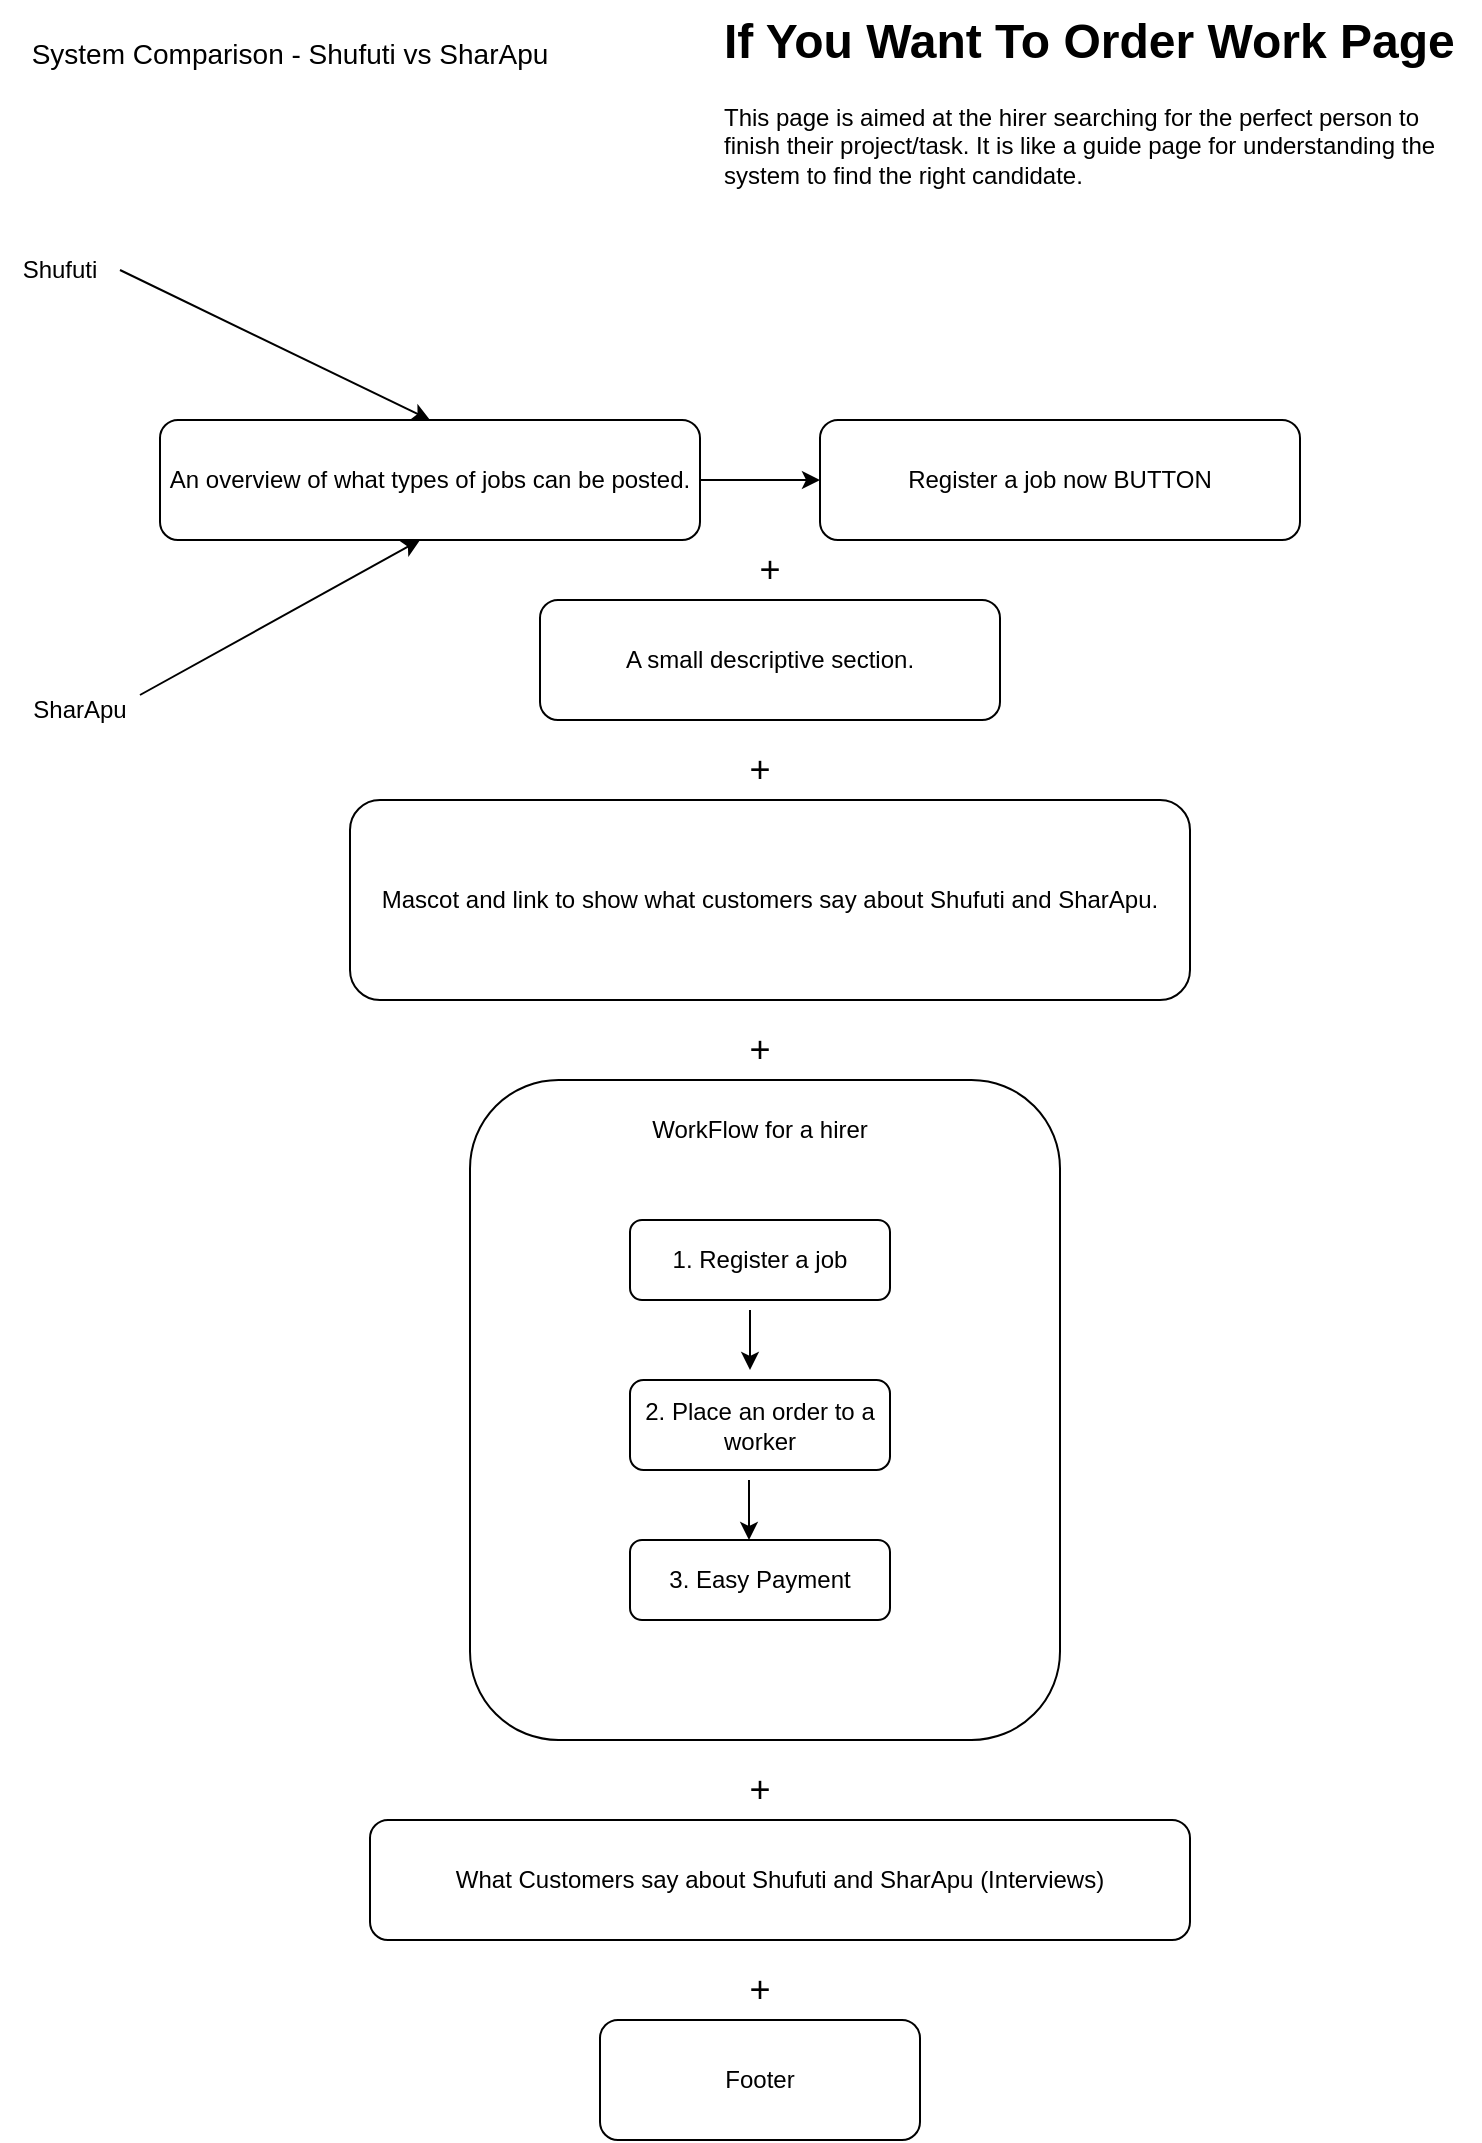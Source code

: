 <mxfile version="26.2.14">
  <diagram name="Page-1" id="x8NNUTHrCzYlAK7q1LZe">
    <mxGraphModel dx="872" dy="473" grid="1" gridSize="10" guides="1" tooltips="1" connect="1" arrows="1" fold="1" page="1" pageScale="1" pageWidth="850" pageHeight="1100" math="0" shadow="0">
      <root>
        <mxCell id="0" />
        <mxCell id="1" parent="0" />
        <mxCell id="6gc3YSvHJvTKcixmaC72-2" value="&lt;font style=&quot;font-size: 14px;&quot;&gt;System Comparison - Shufuti vs SharApu&lt;/font&gt;&lt;div&gt;&lt;font style=&quot;font-size: 14px;&quot;&gt;&lt;br&gt;&lt;/font&gt;&lt;/div&gt;" style="text;html=1;align=center;verticalAlign=middle;whiteSpace=wrap;rounded=0;" vertex="1" parent="1">
          <mxGeometry x="50" y="40" width="270" height="30" as="geometry" />
        </mxCell>
        <mxCell id="6gc3YSvHJvTKcixmaC72-3" value="&lt;h1 style=&quot;margin-top: 0px;&quot;&gt;If You Want To Order Work Page&lt;/h1&gt;&lt;p&gt;This page is aimed at the hirer searching for the perfect person to finish their project/task. It is like a guide page for understanding the system to find the right candidate.&lt;/p&gt;" style="text;html=1;whiteSpace=wrap;overflow=hidden;rounded=0;" vertex="1" parent="1">
          <mxGeometry x="400" y="20" width="380" height="120" as="geometry" />
        </mxCell>
        <mxCell id="6gc3YSvHJvTKcixmaC72-4" value="Shufuti" style="text;html=1;align=center;verticalAlign=middle;whiteSpace=wrap;rounded=0;" vertex="1" parent="1">
          <mxGeometry x="40" y="140" width="60" height="30" as="geometry" />
        </mxCell>
        <mxCell id="6gc3YSvHJvTKcixmaC72-5" value="SharApu" style="text;html=1;align=center;verticalAlign=middle;whiteSpace=wrap;rounded=0;" vertex="1" parent="1">
          <mxGeometry x="50" y="360" width="60" height="30" as="geometry" />
        </mxCell>
        <mxCell id="6gc3YSvHJvTKcixmaC72-6" value="An overview of what types of jobs can be posted." style="rounded=1;whiteSpace=wrap;html=1;" vertex="1" parent="1">
          <mxGeometry x="120" y="230" width="270" height="60" as="geometry" />
        </mxCell>
        <mxCell id="6gc3YSvHJvTKcixmaC72-7" value="" style="endArrow=classic;html=1;rounded=0;entryX=0.5;entryY=0;entryDx=0;entryDy=0;exitX=1;exitY=0.5;exitDx=0;exitDy=0;" edge="1" parent="1" source="6gc3YSvHJvTKcixmaC72-4" target="6gc3YSvHJvTKcixmaC72-6">
          <mxGeometry width="50" height="50" relative="1" as="geometry">
            <mxPoint x="210" y="210" as="sourcePoint" />
            <mxPoint x="260" y="160" as="targetPoint" />
          </mxGeometry>
        </mxCell>
        <mxCell id="6gc3YSvHJvTKcixmaC72-8" value="" style="endArrow=classic;html=1;rounded=0;exitX=1;exitY=0.25;exitDx=0;exitDy=0;" edge="1" parent="1" source="6gc3YSvHJvTKcixmaC72-5">
          <mxGeometry width="50" height="50" relative="1" as="geometry">
            <mxPoint x="200" y="340" as="sourcePoint" />
            <mxPoint x="250" y="290" as="targetPoint" />
          </mxGeometry>
        </mxCell>
        <mxCell id="6gc3YSvHJvTKcixmaC72-9" value="" style="endArrow=classic;html=1;rounded=0;" edge="1" parent="1">
          <mxGeometry width="50" height="50" relative="1" as="geometry">
            <mxPoint x="390" y="260" as="sourcePoint" />
            <mxPoint x="450" y="260" as="targetPoint" />
          </mxGeometry>
        </mxCell>
        <mxCell id="6gc3YSvHJvTKcixmaC72-10" value="Register a job now BUTTON" style="rounded=1;whiteSpace=wrap;html=1;" vertex="1" parent="1">
          <mxGeometry x="450" y="230" width="240" height="60" as="geometry" />
        </mxCell>
        <mxCell id="6gc3YSvHJvTKcixmaC72-11" value="&lt;font style=&quot;font-size: 18px;&quot;&gt;+&lt;/font&gt;" style="text;html=1;align=center;verticalAlign=middle;whiteSpace=wrap;rounded=0;" vertex="1" parent="1">
          <mxGeometry x="395" y="290" width="60" height="30" as="geometry" />
        </mxCell>
        <mxCell id="6gc3YSvHJvTKcixmaC72-12" value="A small descriptive section." style="rounded=1;whiteSpace=wrap;html=1;" vertex="1" parent="1">
          <mxGeometry x="310" y="320" width="230" height="60" as="geometry" />
        </mxCell>
        <mxCell id="6gc3YSvHJvTKcixmaC72-13" value="&lt;font style=&quot;font-size: 18px;&quot;&gt;+&lt;/font&gt;" style="text;html=1;align=center;verticalAlign=middle;whiteSpace=wrap;rounded=0;" vertex="1" parent="1">
          <mxGeometry x="390" y="390" width="60" height="30" as="geometry" />
        </mxCell>
        <mxCell id="6gc3YSvHJvTKcixmaC72-14" value="Mascot and link to show what customers say about Shufuti and SharApu." style="rounded=1;whiteSpace=wrap;html=1;" vertex="1" parent="1">
          <mxGeometry x="215" y="420" width="420" height="100" as="geometry" />
        </mxCell>
        <mxCell id="6gc3YSvHJvTKcixmaC72-15" value="&lt;font style=&quot;font-size: 18px;&quot;&gt;+&lt;/font&gt;" style="text;html=1;align=center;verticalAlign=middle;whiteSpace=wrap;rounded=0;" vertex="1" parent="1">
          <mxGeometry x="390" y="530" width="60" height="30" as="geometry" />
        </mxCell>
        <mxCell id="6gc3YSvHJvTKcixmaC72-16" value="" style="rounded=1;whiteSpace=wrap;html=1;" vertex="1" parent="1">
          <mxGeometry x="275" y="560" width="295" height="330" as="geometry" />
        </mxCell>
        <mxCell id="6gc3YSvHJvTKcixmaC72-17" value="WorkFlow for a hirer" style="text;html=1;align=center;verticalAlign=middle;whiteSpace=wrap;rounded=0;" vertex="1" parent="1">
          <mxGeometry x="355" y="570" width="130" height="30" as="geometry" />
        </mxCell>
        <mxCell id="6gc3YSvHJvTKcixmaC72-18" value="1. Register a job" style="rounded=1;whiteSpace=wrap;html=1;" vertex="1" parent="1">
          <mxGeometry x="355" y="630" width="130" height="40" as="geometry" />
        </mxCell>
        <mxCell id="6gc3YSvHJvTKcixmaC72-19" value="2. Place an order to a worker" style="rounded=1;whiteSpace=wrap;html=1;" vertex="1" parent="1">
          <mxGeometry x="355" y="710" width="130" height="45" as="geometry" />
        </mxCell>
        <mxCell id="6gc3YSvHJvTKcixmaC72-20" value="3. Easy Payment" style="rounded=1;whiteSpace=wrap;html=1;" vertex="1" parent="1">
          <mxGeometry x="355" y="790" width="130" height="40" as="geometry" />
        </mxCell>
        <mxCell id="6gc3YSvHJvTKcixmaC72-23" value="" style="endArrow=classic;html=1;rounded=0;" edge="1" parent="1">
          <mxGeometry width="50" height="50" relative="1" as="geometry">
            <mxPoint x="415" y="675" as="sourcePoint" />
            <mxPoint x="415" y="705" as="targetPoint" />
          </mxGeometry>
        </mxCell>
        <mxCell id="6gc3YSvHJvTKcixmaC72-26" value="" style="endArrow=classic;html=1;rounded=0;" edge="1" parent="1">
          <mxGeometry width="50" height="50" relative="1" as="geometry">
            <mxPoint x="414.5" y="760" as="sourcePoint" />
            <mxPoint x="414.5" y="790" as="targetPoint" />
          </mxGeometry>
        </mxCell>
        <mxCell id="6gc3YSvHJvTKcixmaC72-27" value="&lt;font style=&quot;font-size: 18px;&quot;&gt;+&lt;/font&gt;" style="text;html=1;align=center;verticalAlign=middle;whiteSpace=wrap;rounded=0;" vertex="1" parent="1">
          <mxGeometry x="390" y="900" width="60" height="30" as="geometry" />
        </mxCell>
        <mxCell id="6gc3YSvHJvTKcixmaC72-28" value="What Customers say about Shufuti and SharApu (Interviews)" style="rounded=1;whiteSpace=wrap;html=1;" vertex="1" parent="1">
          <mxGeometry x="225" y="930" width="410" height="60" as="geometry" />
        </mxCell>
        <mxCell id="6gc3YSvHJvTKcixmaC72-29" value="&lt;font style=&quot;font-size: 18px;&quot;&gt;+&lt;/font&gt;" style="text;html=1;align=center;verticalAlign=middle;whiteSpace=wrap;rounded=0;" vertex="1" parent="1">
          <mxGeometry x="390" y="1000" width="60" height="30" as="geometry" />
        </mxCell>
        <mxCell id="6gc3YSvHJvTKcixmaC72-30" value="Footer" style="rounded=1;whiteSpace=wrap;html=1;" vertex="1" parent="1">
          <mxGeometry x="340" y="1030" width="160" height="60" as="geometry" />
        </mxCell>
      </root>
    </mxGraphModel>
  </diagram>
</mxfile>
